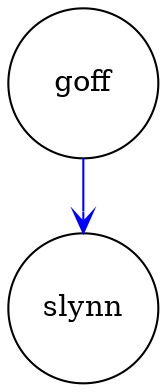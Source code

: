 digraph outcome_goff_slynn { 
 K=0.6 
 "goff" -> { "slynn" } [color="blue", arrowhead="vee", penwidth=1, href="#166"]; 
 "goff" [shape="circle", fixedsize="true", height=1, width=1, style="filled", fillcolor="white", href="#goff"]; 
 "slynn" [shape="circle", fixedsize="true", height=1, width=1, style="filled", fillcolor="white", href="#slynn"]; 

}